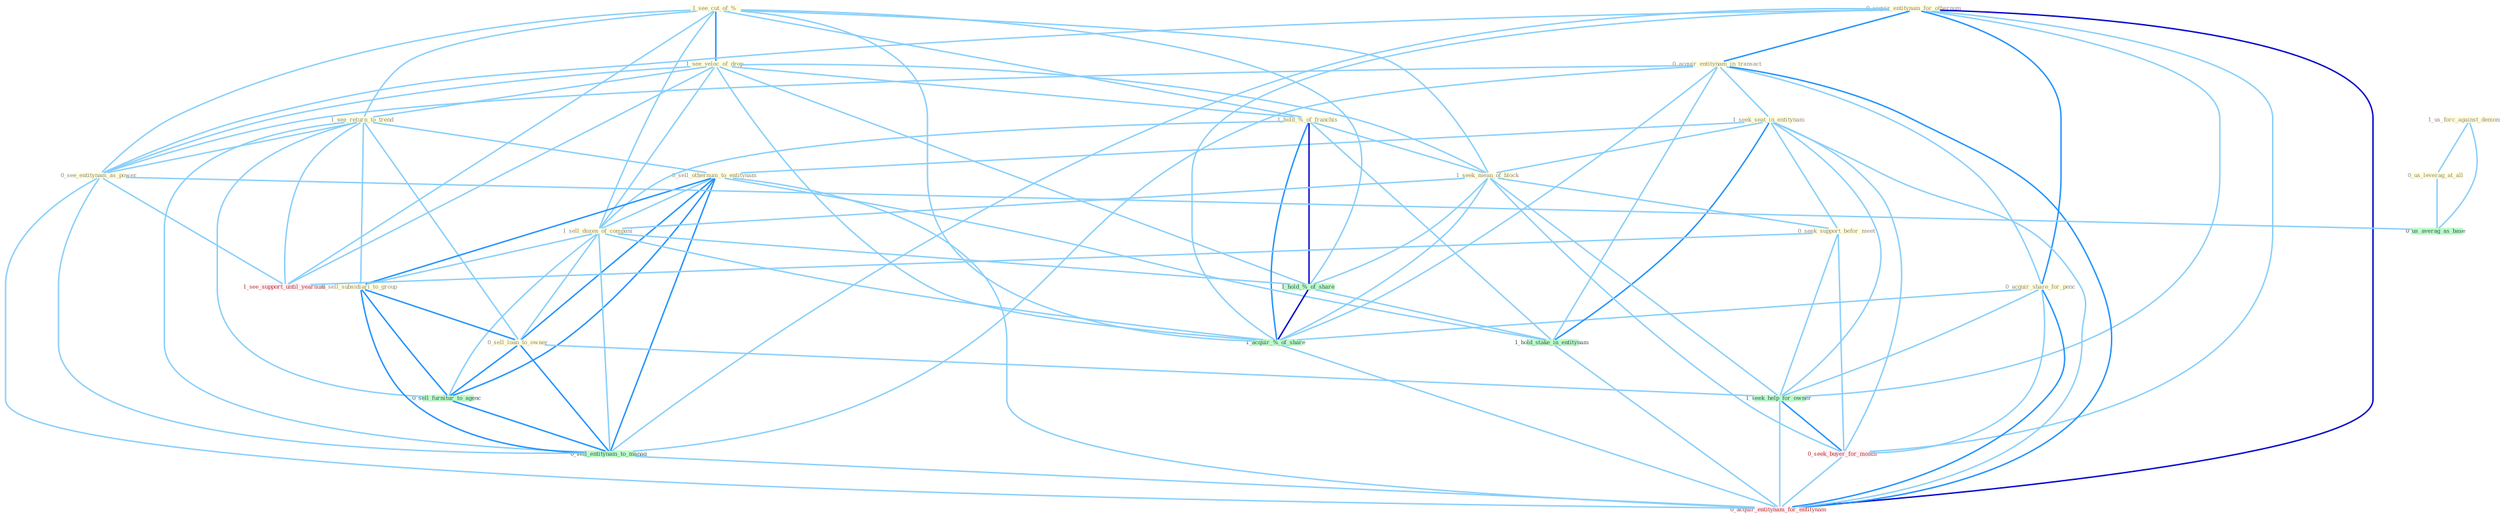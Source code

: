 Graph G{ 
    node
    [shape=polygon,style=filled,width=.5,height=.06,color="#BDFCC9",fixedsize=true,fontsize=4,
    fontcolor="#2f4f4f"];
    {node
    [color="#ffffe0", fontcolor="#8b7d6b"] "1_see_cut_of_% " "1_see_veloc_of_drop " "1_see_return_to_trend " "1_us_forc_against_demonstr " "0_acquir_entitynam_for_othernum " "0_us_leverag_at_all " "0_acquir_entitynam_in_transact " "0_acquir_share_for_penc " "1_seek_seat_in_entitynam " "1_hold_%_of_franchis " "0_sell_othernum_to_entitynam " "1_seek_mean_of_block " "1_sell_dozen_of_compani " "0_sell_subsidiari_to_group " "0_sell_loan_to_owner " "0_see_entitynam_as_power " "0_seek_support_befor_meet "}
{node [color="#fff0f5", fontcolor="#b22222"] "0_seek_buyer_for_month " "1_see_support_until_yearnum " "0_acquir_entitynam_for_entitynam "}
edge [color="#B0E2FF"];

	"1_see_cut_of_% " -- "1_see_veloc_of_drop " [w="2", color="#1e90ff" , len=0.8];
	"1_see_cut_of_% " -- "1_see_return_to_trend " [w="1", color="#87cefa" ];
	"1_see_cut_of_% " -- "1_hold_%_of_franchis " [w="1", color="#87cefa" ];
	"1_see_cut_of_% " -- "1_seek_mean_of_block " [w="1", color="#87cefa" ];
	"1_see_cut_of_% " -- "1_sell_dozen_of_compani " [w="1", color="#87cefa" ];
	"1_see_cut_of_% " -- "0_see_entitynam_as_power " [w="1", color="#87cefa" ];
	"1_see_cut_of_% " -- "1_hold_%_of_share " [w="1", color="#87cefa" ];
	"1_see_cut_of_% " -- "1_acquir_%_of_share " [w="1", color="#87cefa" ];
	"1_see_cut_of_% " -- "1_see_support_until_yearnum " [w="1", color="#87cefa" ];
	"1_see_veloc_of_drop " -- "1_see_return_to_trend " [w="1", color="#87cefa" ];
	"1_see_veloc_of_drop " -- "1_hold_%_of_franchis " [w="1", color="#87cefa" ];
	"1_see_veloc_of_drop " -- "1_seek_mean_of_block " [w="1", color="#87cefa" ];
	"1_see_veloc_of_drop " -- "1_sell_dozen_of_compani " [w="1", color="#87cefa" ];
	"1_see_veloc_of_drop " -- "0_see_entitynam_as_power " [w="1", color="#87cefa" ];
	"1_see_veloc_of_drop " -- "1_hold_%_of_share " [w="1", color="#87cefa" ];
	"1_see_veloc_of_drop " -- "1_acquir_%_of_share " [w="1", color="#87cefa" ];
	"1_see_veloc_of_drop " -- "1_see_support_until_yearnum " [w="1", color="#87cefa" ];
	"1_see_return_to_trend " -- "0_sell_othernum_to_entitynam " [w="1", color="#87cefa" ];
	"1_see_return_to_trend " -- "0_sell_subsidiari_to_group " [w="1", color="#87cefa" ];
	"1_see_return_to_trend " -- "0_sell_loan_to_owner " [w="1", color="#87cefa" ];
	"1_see_return_to_trend " -- "0_see_entitynam_as_power " [w="1", color="#87cefa" ];
	"1_see_return_to_trend " -- "1_see_support_until_yearnum " [w="1", color="#87cefa" ];
	"1_see_return_to_trend " -- "0_sell_furnitur_to_agenc " [w="1", color="#87cefa" ];
	"1_see_return_to_trend " -- "0_sell_entitynam_to_manag " [w="1", color="#87cefa" ];
	"1_us_forc_against_demonstr " -- "0_us_leverag_at_all " [w="1", color="#87cefa" ];
	"1_us_forc_against_demonstr " -- "0_us_averag_as_base " [w="1", color="#87cefa" ];
	"0_acquir_entitynam_for_othernum " -- "0_acquir_entitynam_in_transact " [w="2", color="#1e90ff" , len=0.8];
	"0_acquir_entitynam_for_othernum " -- "0_acquir_share_for_penc " [w="2", color="#1e90ff" , len=0.8];
	"0_acquir_entitynam_for_othernum " -- "0_see_entitynam_as_power " [w="1", color="#87cefa" ];
	"0_acquir_entitynam_for_othernum " -- "1_seek_help_for_owner " [w="1", color="#87cefa" ];
	"0_acquir_entitynam_for_othernum " -- "0_seek_buyer_for_month " [w="1", color="#87cefa" ];
	"0_acquir_entitynam_for_othernum " -- "1_acquir_%_of_share " [w="1", color="#87cefa" ];
	"0_acquir_entitynam_for_othernum " -- "0_sell_entitynam_to_manag " [w="1", color="#87cefa" ];
	"0_acquir_entitynam_for_othernum " -- "0_acquir_entitynam_for_entitynam " [w="3", color="#0000cd" , len=0.6];
	"0_us_leverag_at_all " -- "0_us_averag_as_base " [w="1", color="#87cefa" ];
	"0_acquir_entitynam_in_transact " -- "0_acquir_share_for_penc " [w="1", color="#87cefa" ];
	"0_acquir_entitynam_in_transact " -- "1_seek_seat_in_entitynam " [w="1", color="#87cefa" ];
	"0_acquir_entitynam_in_transact " -- "0_see_entitynam_as_power " [w="1", color="#87cefa" ];
	"0_acquir_entitynam_in_transact " -- "1_hold_stake_in_entitynam " [w="1", color="#87cefa" ];
	"0_acquir_entitynam_in_transact " -- "1_acquir_%_of_share " [w="1", color="#87cefa" ];
	"0_acquir_entitynam_in_transact " -- "0_sell_entitynam_to_manag " [w="1", color="#87cefa" ];
	"0_acquir_entitynam_in_transact " -- "0_acquir_entitynam_for_entitynam " [w="2", color="#1e90ff" , len=0.8];
	"0_acquir_share_for_penc " -- "1_seek_help_for_owner " [w="1", color="#87cefa" ];
	"0_acquir_share_for_penc " -- "0_seek_buyer_for_month " [w="1", color="#87cefa" ];
	"0_acquir_share_for_penc " -- "1_acquir_%_of_share " [w="1", color="#87cefa" ];
	"0_acquir_share_for_penc " -- "0_acquir_entitynam_for_entitynam " [w="2", color="#1e90ff" , len=0.8];
	"1_seek_seat_in_entitynam " -- "0_sell_othernum_to_entitynam " [w="1", color="#87cefa" ];
	"1_seek_seat_in_entitynam " -- "1_seek_mean_of_block " [w="1", color="#87cefa" ];
	"1_seek_seat_in_entitynam " -- "0_seek_support_befor_meet " [w="1", color="#87cefa" ];
	"1_seek_seat_in_entitynam " -- "1_hold_stake_in_entitynam " [w="2", color="#1e90ff" , len=0.8];
	"1_seek_seat_in_entitynam " -- "1_seek_help_for_owner " [w="1", color="#87cefa" ];
	"1_seek_seat_in_entitynam " -- "0_seek_buyer_for_month " [w="1", color="#87cefa" ];
	"1_seek_seat_in_entitynam " -- "0_acquir_entitynam_for_entitynam " [w="1", color="#87cefa" ];
	"1_hold_%_of_franchis " -- "1_seek_mean_of_block " [w="1", color="#87cefa" ];
	"1_hold_%_of_franchis " -- "1_sell_dozen_of_compani " [w="1", color="#87cefa" ];
	"1_hold_%_of_franchis " -- "1_hold_%_of_share " [w="3", color="#0000cd" , len=0.6];
	"1_hold_%_of_franchis " -- "1_hold_stake_in_entitynam " [w="1", color="#87cefa" ];
	"1_hold_%_of_franchis " -- "1_acquir_%_of_share " [w="2", color="#1e90ff" , len=0.8];
	"0_sell_othernum_to_entitynam " -- "1_sell_dozen_of_compani " [w="1", color="#87cefa" ];
	"0_sell_othernum_to_entitynam " -- "0_sell_subsidiari_to_group " [w="2", color="#1e90ff" , len=0.8];
	"0_sell_othernum_to_entitynam " -- "0_sell_loan_to_owner " [w="2", color="#1e90ff" , len=0.8];
	"0_sell_othernum_to_entitynam " -- "1_hold_stake_in_entitynam " [w="1", color="#87cefa" ];
	"0_sell_othernum_to_entitynam " -- "0_sell_furnitur_to_agenc " [w="2", color="#1e90ff" , len=0.8];
	"0_sell_othernum_to_entitynam " -- "0_sell_entitynam_to_manag " [w="2", color="#1e90ff" , len=0.8];
	"0_sell_othernum_to_entitynam " -- "0_acquir_entitynam_for_entitynam " [w="1", color="#87cefa" ];
	"1_seek_mean_of_block " -- "1_sell_dozen_of_compani " [w="1", color="#87cefa" ];
	"1_seek_mean_of_block " -- "0_seek_support_befor_meet " [w="1", color="#87cefa" ];
	"1_seek_mean_of_block " -- "1_hold_%_of_share " [w="1", color="#87cefa" ];
	"1_seek_mean_of_block " -- "1_seek_help_for_owner " [w="1", color="#87cefa" ];
	"1_seek_mean_of_block " -- "0_seek_buyer_for_month " [w="1", color="#87cefa" ];
	"1_seek_mean_of_block " -- "1_acquir_%_of_share " [w="1", color="#87cefa" ];
	"1_sell_dozen_of_compani " -- "0_sell_subsidiari_to_group " [w="1", color="#87cefa" ];
	"1_sell_dozen_of_compani " -- "0_sell_loan_to_owner " [w="1", color="#87cefa" ];
	"1_sell_dozen_of_compani " -- "1_hold_%_of_share " [w="1", color="#87cefa" ];
	"1_sell_dozen_of_compani " -- "1_acquir_%_of_share " [w="1", color="#87cefa" ];
	"1_sell_dozen_of_compani " -- "0_sell_furnitur_to_agenc " [w="1", color="#87cefa" ];
	"1_sell_dozen_of_compani " -- "0_sell_entitynam_to_manag " [w="1", color="#87cefa" ];
	"0_sell_subsidiari_to_group " -- "0_sell_loan_to_owner " [w="2", color="#1e90ff" , len=0.8];
	"0_sell_subsidiari_to_group " -- "0_sell_furnitur_to_agenc " [w="2", color="#1e90ff" , len=0.8];
	"0_sell_subsidiari_to_group " -- "0_sell_entitynam_to_manag " [w="2", color="#1e90ff" , len=0.8];
	"0_sell_loan_to_owner " -- "1_seek_help_for_owner " [w="1", color="#87cefa" ];
	"0_sell_loan_to_owner " -- "0_sell_furnitur_to_agenc " [w="2", color="#1e90ff" , len=0.8];
	"0_sell_loan_to_owner " -- "0_sell_entitynam_to_manag " [w="2", color="#1e90ff" , len=0.8];
	"0_see_entitynam_as_power " -- "1_see_support_until_yearnum " [w="1", color="#87cefa" ];
	"0_see_entitynam_as_power " -- "0_us_averag_as_base " [w="1", color="#87cefa" ];
	"0_see_entitynam_as_power " -- "0_sell_entitynam_to_manag " [w="1", color="#87cefa" ];
	"0_see_entitynam_as_power " -- "0_acquir_entitynam_for_entitynam " [w="1", color="#87cefa" ];
	"0_seek_support_befor_meet " -- "1_seek_help_for_owner " [w="1", color="#87cefa" ];
	"0_seek_support_befor_meet " -- "0_seek_buyer_for_month " [w="1", color="#87cefa" ];
	"0_seek_support_befor_meet " -- "1_see_support_until_yearnum " [w="1", color="#87cefa" ];
	"1_hold_%_of_share " -- "1_hold_stake_in_entitynam " [w="1", color="#87cefa" ];
	"1_hold_%_of_share " -- "1_acquir_%_of_share " [w="3", color="#0000cd" , len=0.6];
	"1_hold_stake_in_entitynam " -- "0_acquir_entitynam_for_entitynam " [w="1", color="#87cefa" ];
	"1_seek_help_for_owner " -- "0_seek_buyer_for_month " [w="2", color="#1e90ff" , len=0.8];
	"1_seek_help_for_owner " -- "0_acquir_entitynam_for_entitynam " [w="1", color="#87cefa" ];
	"0_seek_buyer_for_month " -- "0_acquir_entitynam_for_entitynam " [w="1", color="#87cefa" ];
	"1_acquir_%_of_share " -- "0_acquir_entitynam_for_entitynam " [w="1", color="#87cefa" ];
	"0_sell_furnitur_to_agenc " -- "0_sell_entitynam_to_manag " [w="2", color="#1e90ff" , len=0.8];
	"0_sell_entitynam_to_manag " -- "0_acquir_entitynam_for_entitynam " [w="1", color="#87cefa" ];
}